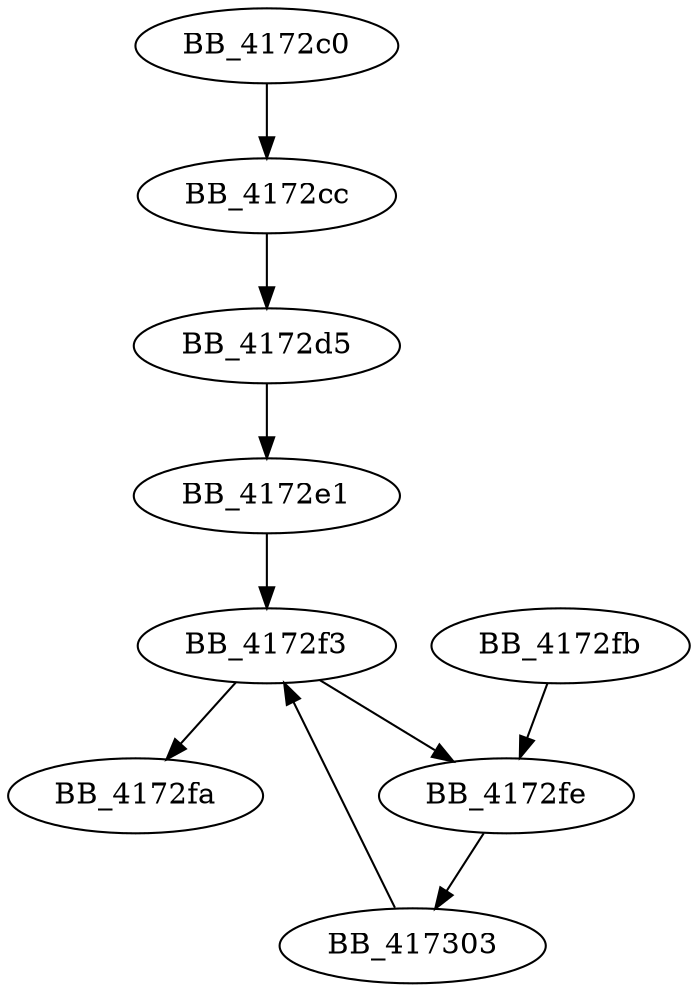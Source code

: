 DiGraph __onexit{
BB_4172c0->BB_4172cc
BB_4172cc->BB_4172d5
BB_4172d5->BB_4172e1
BB_4172e1->BB_4172f3
BB_4172f3->BB_4172fa
BB_4172f3->BB_4172fe
BB_4172fb->BB_4172fe
BB_4172fe->BB_417303
BB_417303->BB_4172f3
}
